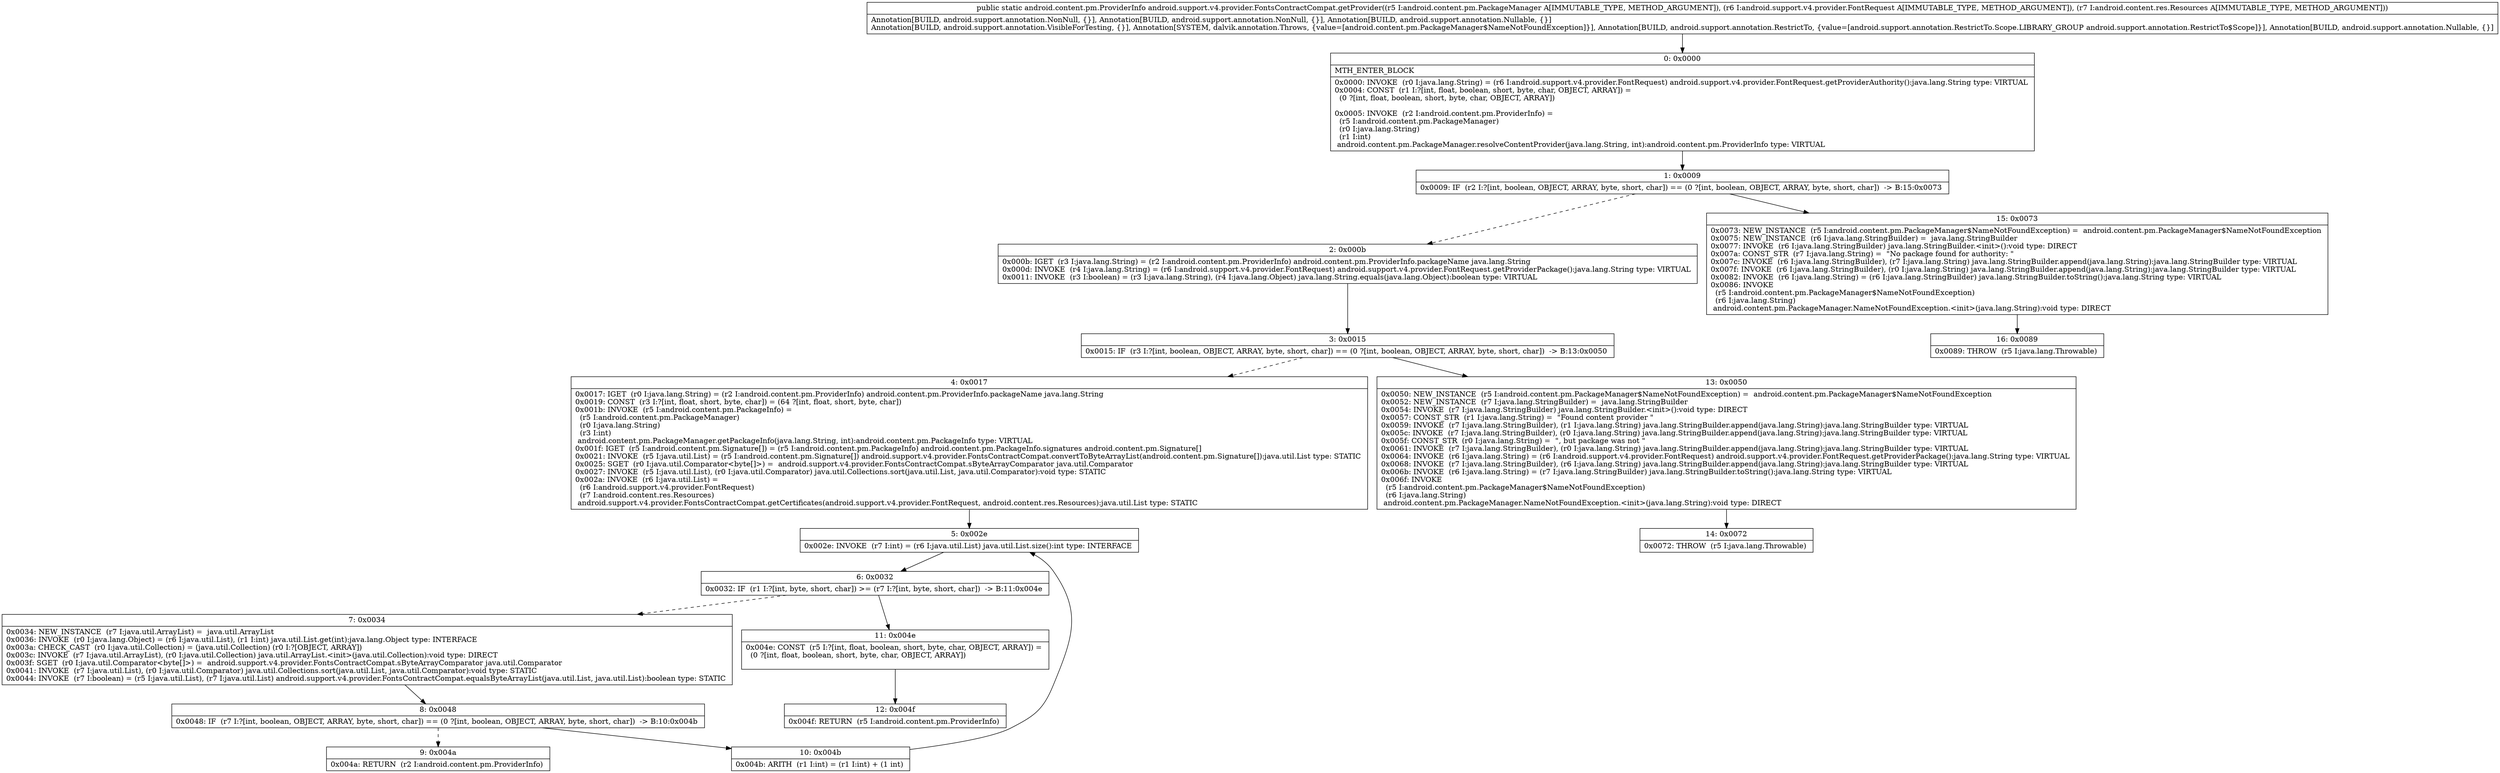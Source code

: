 digraph "CFG forandroid.support.v4.provider.FontsContractCompat.getProvider(Landroid\/content\/pm\/PackageManager;Landroid\/support\/v4\/provider\/FontRequest;Landroid\/content\/res\/Resources;)Landroid\/content\/pm\/ProviderInfo;" {
Node_0 [shape=record,label="{0\:\ 0x0000|MTH_ENTER_BLOCK\l|0x0000: INVOKE  (r0 I:java.lang.String) = (r6 I:android.support.v4.provider.FontRequest) android.support.v4.provider.FontRequest.getProviderAuthority():java.lang.String type: VIRTUAL \l0x0004: CONST  (r1 I:?[int, float, boolean, short, byte, char, OBJECT, ARRAY]) = \l  (0 ?[int, float, boolean, short, byte, char, OBJECT, ARRAY])\l \l0x0005: INVOKE  (r2 I:android.content.pm.ProviderInfo) = \l  (r5 I:android.content.pm.PackageManager)\l  (r0 I:java.lang.String)\l  (r1 I:int)\l android.content.pm.PackageManager.resolveContentProvider(java.lang.String, int):android.content.pm.ProviderInfo type: VIRTUAL \l}"];
Node_1 [shape=record,label="{1\:\ 0x0009|0x0009: IF  (r2 I:?[int, boolean, OBJECT, ARRAY, byte, short, char]) == (0 ?[int, boolean, OBJECT, ARRAY, byte, short, char])  \-\> B:15:0x0073 \l}"];
Node_2 [shape=record,label="{2\:\ 0x000b|0x000b: IGET  (r3 I:java.lang.String) = (r2 I:android.content.pm.ProviderInfo) android.content.pm.ProviderInfo.packageName java.lang.String \l0x000d: INVOKE  (r4 I:java.lang.String) = (r6 I:android.support.v4.provider.FontRequest) android.support.v4.provider.FontRequest.getProviderPackage():java.lang.String type: VIRTUAL \l0x0011: INVOKE  (r3 I:boolean) = (r3 I:java.lang.String), (r4 I:java.lang.Object) java.lang.String.equals(java.lang.Object):boolean type: VIRTUAL \l}"];
Node_3 [shape=record,label="{3\:\ 0x0015|0x0015: IF  (r3 I:?[int, boolean, OBJECT, ARRAY, byte, short, char]) == (0 ?[int, boolean, OBJECT, ARRAY, byte, short, char])  \-\> B:13:0x0050 \l}"];
Node_4 [shape=record,label="{4\:\ 0x0017|0x0017: IGET  (r0 I:java.lang.String) = (r2 I:android.content.pm.ProviderInfo) android.content.pm.ProviderInfo.packageName java.lang.String \l0x0019: CONST  (r3 I:?[int, float, short, byte, char]) = (64 ?[int, float, short, byte, char]) \l0x001b: INVOKE  (r5 I:android.content.pm.PackageInfo) = \l  (r5 I:android.content.pm.PackageManager)\l  (r0 I:java.lang.String)\l  (r3 I:int)\l android.content.pm.PackageManager.getPackageInfo(java.lang.String, int):android.content.pm.PackageInfo type: VIRTUAL \l0x001f: IGET  (r5 I:android.content.pm.Signature[]) = (r5 I:android.content.pm.PackageInfo) android.content.pm.PackageInfo.signatures android.content.pm.Signature[] \l0x0021: INVOKE  (r5 I:java.util.List) = (r5 I:android.content.pm.Signature[]) android.support.v4.provider.FontsContractCompat.convertToByteArrayList(android.content.pm.Signature[]):java.util.List type: STATIC \l0x0025: SGET  (r0 I:java.util.Comparator\<byte[]\>) =  android.support.v4.provider.FontsContractCompat.sByteArrayComparator java.util.Comparator \l0x0027: INVOKE  (r5 I:java.util.List), (r0 I:java.util.Comparator) java.util.Collections.sort(java.util.List, java.util.Comparator):void type: STATIC \l0x002a: INVOKE  (r6 I:java.util.List) = \l  (r6 I:android.support.v4.provider.FontRequest)\l  (r7 I:android.content.res.Resources)\l android.support.v4.provider.FontsContractCompat.getCertificates(android.support.v4.provider.FontRequest, android.content.res.Resources):java.util.List type: STATIC \l}"];
Node_5 [shape=record,label="{5\:\ 0x002e|0x002e: INVOKE  (r7 I:int) = (r6 I:java.util.List) java.util.List.size():int type: INTERFACE \l}"];
Node_6 [shape=record,label="{6\:\ 0x0032|0x0032: IF  (r1 I:?[int, byte, short, char]) \>= (r7 I:?[int, byte, short, char])  \-\> B:11:0x004e \l}"];
Node_7 [shape=record,label="{7\:\ 0x0034|0x0034: NEW_INSTANCE  (r7 I:java.util.ArrayList) =  java.util.ArrayList \l0x0036: INVOKE  (r0 I:java.lang.Object) = (r6 I:java.util.List), (r1 I:int) java.util.List.get(int):java.lang.Object type: INTERFACE \l0x003a: CHECK_CAST  (r0 I:java.util.Collection) = (java.util.Collection) (r0 I:?[OBJECT, ARRAY]) \l0x003c: INVOKE  (r7 I:java.util.ArrayList), (r0 I:java.util.Collection) java.util.ArrayList.\<init\>(java.util.Collection):void type: DIRECT \l0x003f: SGET  (r0 I:java.util.Comparator\<byte[]\>) =  android.support.v4.provider.FontsContractCompat.sByteArrayComparator java.util.Comparator \l0x0041: INVOKE  (r7 I:java.util.List), (r0 I:java.util.Comparator) java.util.Collections.sort(java.util.List, java.util.Comparator):void type: STATIC \l0x0044: INVOKE  (r7 I:boolean) = (r5 I:java.util.List), (r7 I:java.util.List) android.support.v4.provider.FontsContractCompat.equalsByteArrayList(java.util.List, java.util.List):boolean type: STATIC \l}"];
Node_8 [shape=record,label="{8\:\ 0x0048|0x0048: IF  (r7 I:?[int, boolean, OBJECT, ARRAY, byte, short, char]) == (0 ?[int, boolean, OBJECT, ARRAY, byte, short, char])  \-\> B:10:0x004b \l}"];
Node_9 [shape=record,label="{9\:\ 0x004a|0x004a: RETURN  (r2 I:android.content.pm.ProviderInfo) \l}"];
Node_10 [shape=record,label="{10\:\ 0x004b|0x004b: ARITH  (r1 I:int) = (r1 I:int) + (1 int) \l}"];
Node_11 [shape=record,label="{11\:\ 0x004e|0x004e: CONST  (r5 I:?[int, float, boolean, short, byte, char, OBJECT, ARRAY]) = \l  (0 ?[int, float, boolean, short, byte, char, OBJECT, ARRAY])\l \l}"];
Node_12 [shape=record,label="{12\:\ 0x004f|0x004f: RETURN  (r5 I:android.content.pm.ProviderInfo) \l}"];
Node_13 [shape=record,label="{13\:\ 0x0050|0x0050: NEW_INSTANCE  (r5 I:android.content.pm.PackageManager$NameNotFoundException) =  android.content.pm.PackageManager$NameNotFoundException \l0x0052: NEW_INSTANCE  (r7 I:java.lang.StringBuilder) =  java.lang.StringBuilder \l0x0054: INVOKE  (r7 I:java.lang.StringBuilder) java.lang.StringBuilder.\<init\>():void type: DIRECT \l0x0057: CONST_STR  (r1 I:java.lang.String) =  \"Found content provider \" \l0x0059: INVOKE  (r7 I:java.lang.StringBuilder), (r1 I:java.lang.String) java.lang.StringBuilder.append(java.lang.String):java.lang.StringBuilder type: VIRTUAL \l0x005c: INVOKE  (r7 I:java.lang.StringBuilder), (r0 I:java.lang.String) java.lang.StringBuilder.append(java.lang.String):java.lang.StringBuilder type: VIRTUAL \l0x005f: CONST_STR  (r0 I:java.lang.String) =  \", but package was not \" \l0x0061: INVOKE  (r7 I:java.lang.StringBuilder), (r0 I:java.lang.String) java.lang.StringBuilder.append(java.lang.String):java.lang.StringBuilder type: VIRTUAL \l0x0064: INVOKE  (r6 I:java.lang.String) = (r6 I:android.support.v4.provider.FontRequest) android.support.v4.provider.FontRequest.getProviderPackage():java.lang.String type: VIRTUAL \l0x0068: INVOKE  (r7 I:java.lang.StringBuilder), (r6 I:java.lang.String) java.lang.StringBuilder.append(java.lang.String):java.lang.StringBuilder type: VIRTUAL \l0x006b: INVOKE  (r6 I:java.lang.String) = (r7 I:java.lang.StringBuilder) java.lang.StringBuilder.toString():java.lang.String type: VIRTUAL \l0x006f: INVOKE  \l  (r5 I:android.content.pm.PackageManager$NameNotFoundException)\l  (r6 I:java.lang.String)\l android.content.pm.PackageManager.NameNotFoundException.\<init\>(java.lang.String):void type: DIRECT \l}"];
Node_14 [shape=record,label="{14\:\ 0x0072|0x0072: THROW  (r5 I:java.lang.Throwable) \l}"];
Node_15 [shape=record,label="{15\:\ 0x0073|0x0073: NEW_INSTANCE  (r5 I:android.content.pm.PackageManager$NameNotFoundException) =  android.content.pm.PackageManager$NameNotFoundException \l0x0075: NEW_INSTANCE  (r6 I:java.lang.StringBuilder) =  java.lang.StringBuilder \l0x0077: INVOKE  (r6 I:java.lang.StringBuilder) java.lang.StringBuilder.\<init\>():void type: DIRECT \l0x007a: CONST_STR  (r7 I:java.lang.String) =  \"No package found for authority: \" \l0x007c: INVOKE  (r6 I:java.lang.StringBuilder), (r7 I:java.lang.String) java.lang.StringBuilder.append(java.lang.String):java.lang.StringBuilder type: VIRTUAL \l0x007f: INVOKE  (r6 I:java.lang.StringBuilder), (r0 I:java.lang.String) java.lang.StringBuilder.append(java.lang.String):java.lang.StringBuilder type: VIRTUAL \l0x0082: INVOKE  (r6 I:java.lang.String) = (r6 I:java.lang.StringBuilder) java.lang.StringBuilder.toString():java.lang.String type: VIRTUAL \l0x0086: INVOKE  \l  (r5 I:android.content.pm.PackageManager$NameNotFoundException)\l  (r6 I:java.lang.String)\l android.content.pm.PackageManager.NameNotFoundException.\<init\>(java.lang.String):void type: DIRECT \l}"];
Node_16 [shape=record,label="{16\:\ 0x0089|0x0089: THROW  (r5 I:java.lang.Throwable) \l}"];
MethodNode[shape=record,label="{public static android.content.pm.ProviderInfo android.support.v4.provider.FontsContractCompat.getProvider((r5 I:android.content.pm.PackageManager A[IMMUTABLE_TYPE, METHOD_ARGUMENT]), (r6 I:android.support.v4.provider.FontRequest A[IMMUTABLE_TYPE, METHOD_ARGUMENT]), (r7 I:android.content.res.Resources A[IMMUTABLE_TYPE, METHOD_ARGUMENT]))  | Annotation[BUILD, android.support.annotation.NonNull, \{\}], Annotation[BUILD, android.support.annotation.NonNull, \{\}], Annotation[BUILD, android.support.annotation.Nullable, \{\}]\lAnnotation[BUILD, android.support.annotation.VisibleForTesting, \{\}], Annotation[SYSTEM, dalvik.annotation.Throws, \{value=[android.content.pm.PackageManager$NameNotFoundException]\}], Annotation[BUILD, android.support.annotation.RestrictTo, \{value=[android.support.annotation.RestrictTo.Scope.LIBRARY_GROUP android.support.annotation.RestrictTo$Scope]\}], Annotation[BUILD, android.support.annotation.Nullable, \{\}]\l}"];
MethodNode -> Node_0;
Node_0 -> Node_1;
Node_1 -> Node_2[style=dashed];
Node_1 -> Node_15;
Node_2 -> Node_3;
Node_3 -> Node_4[style=dashed];
Node_3 -> Node_13;
Node_4 -> Node_5;
Node_5 -> Node_6;
Node_6 -> Node_7[style=dashed];
Node_6 -> Node_11;
Node_7 -> Node_8;
Node_8 -> Node_9[style=dashed];
Node_8 -> Node_10;
Node_10 -> Node_5;
Node_11 -> Node_12;
Node_13 -> Node_14;
Node_15 -> Node_16;
}

